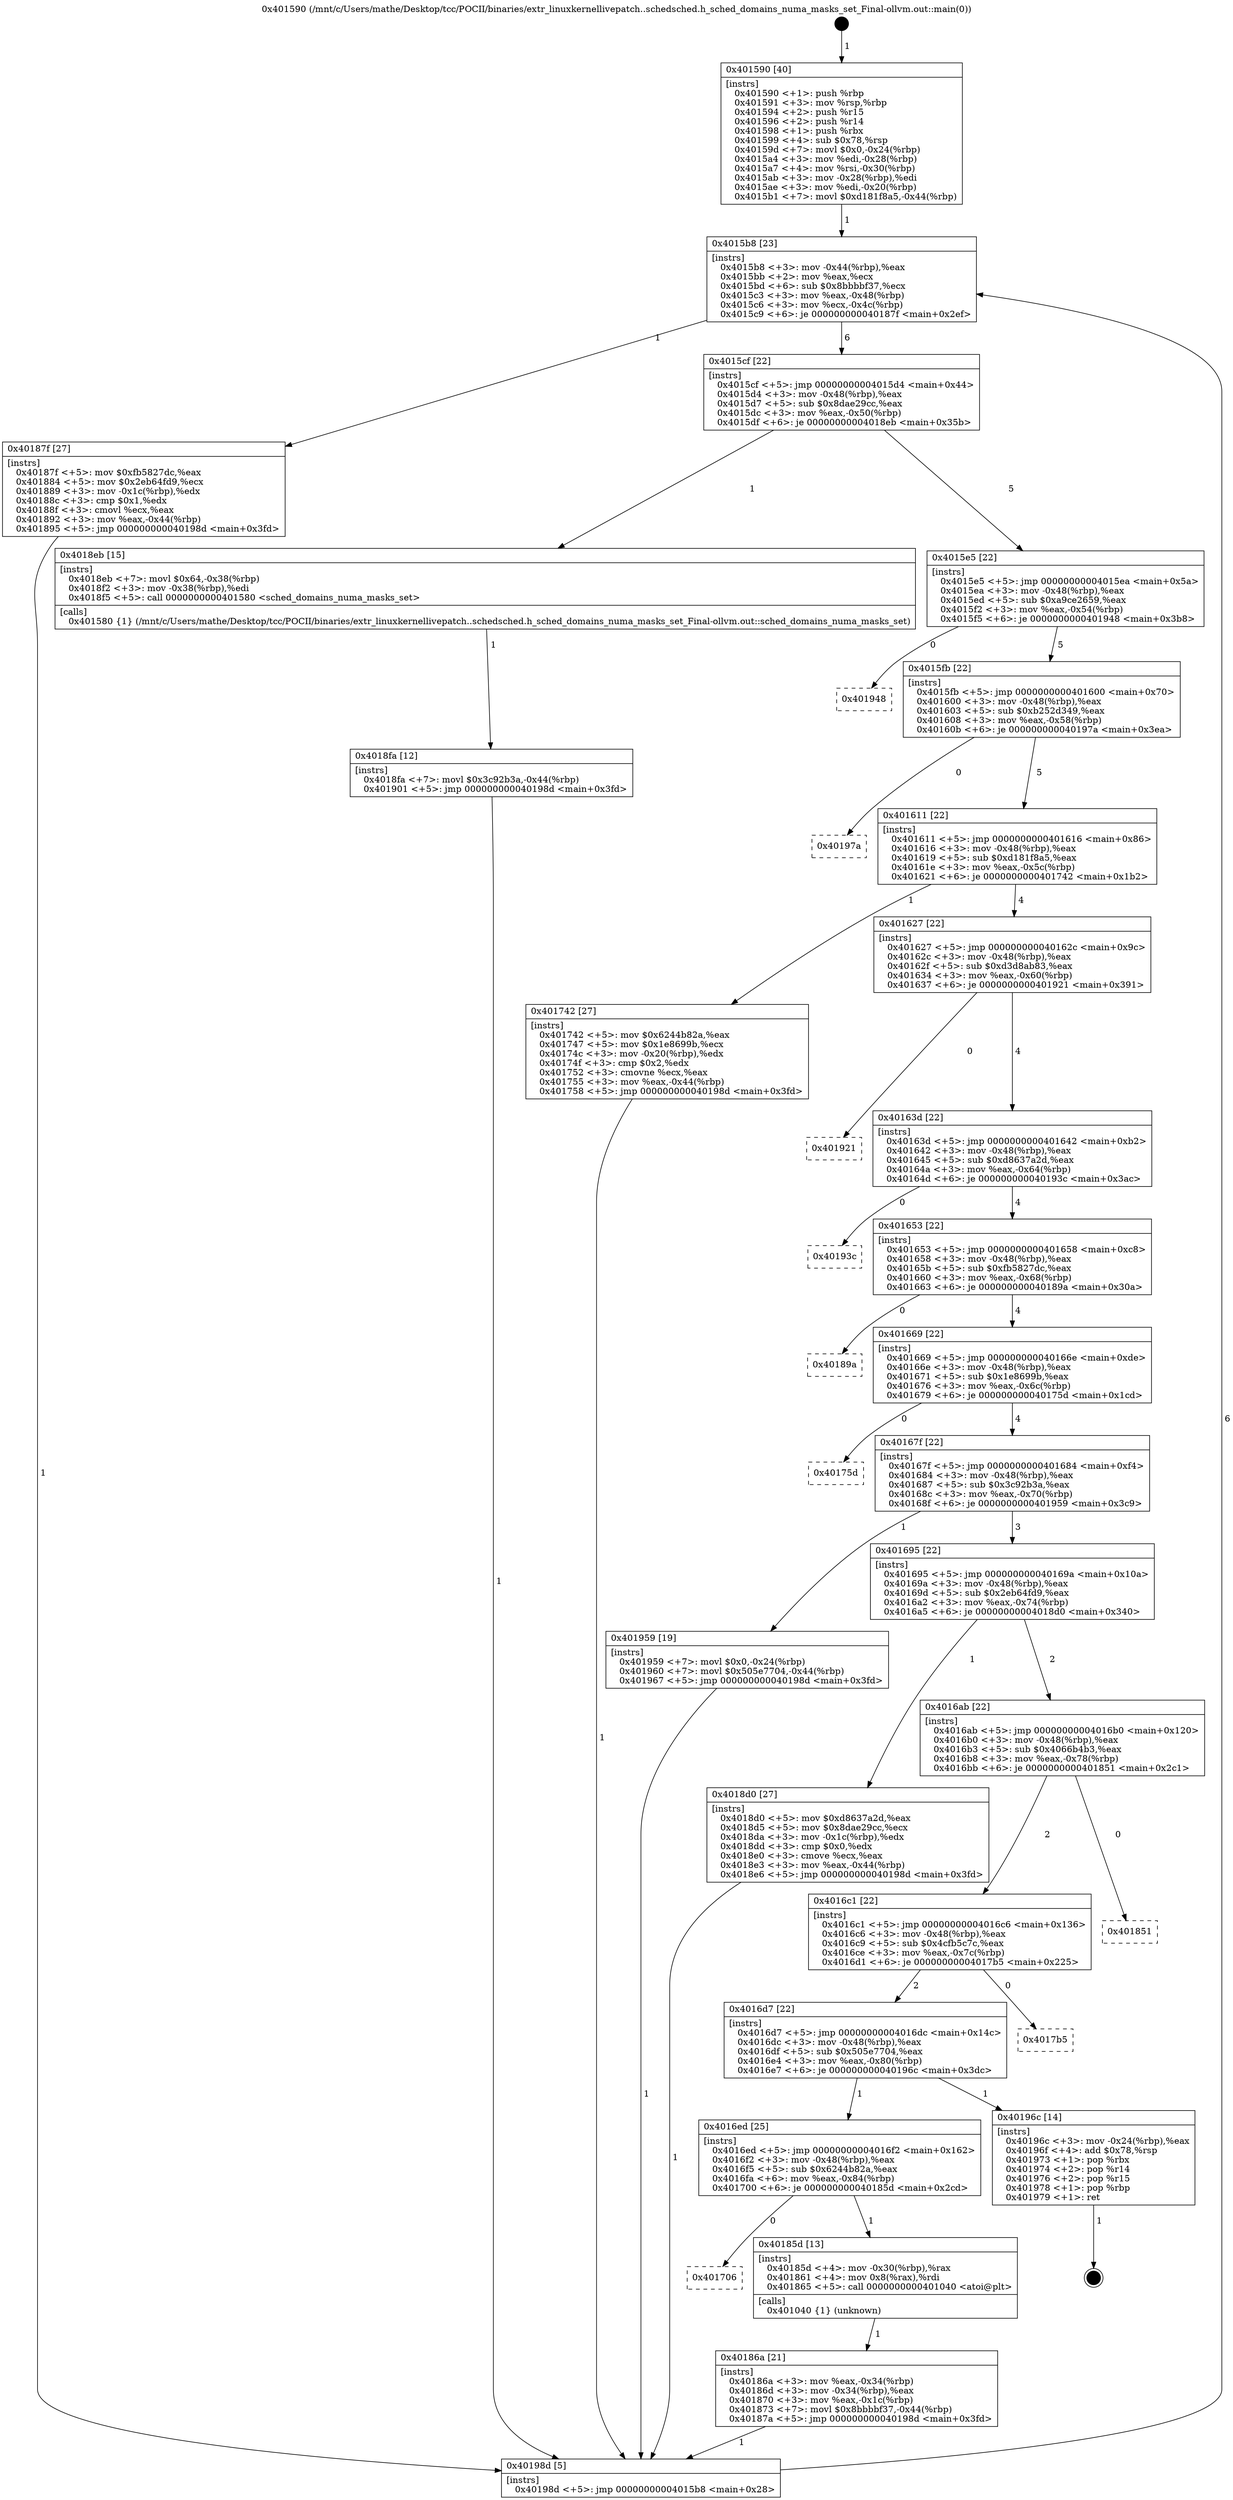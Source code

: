 digraph "0x401590" {
  label = "0x401590 (/mnt/c/Users/mathe/Desktop/tcc/POCII/binaries/extr_linuxkernellivepatch..schedsched.h_sched_domains_numa_masks_set_Final-ollvm.out::main(0))"
  labelloc = "t"
  node[shape=record]

  Entry [label="",width=0.3,height=0.3,shape=circle,fillcolor=black,style=filled]
  "0x4015b8" [label="{
     0x4015b8 [23]\l
     | [instrs]\l
     &nbsp;&nbsp;0x4015b8 \<+3\>: mov -0x44(%rbp),%eax\l
     &nbsp;&nbsp;0x4015bb \<+2\>: mov %eax,%ecx\l
     &nbsp;&nbsp;0x4015bd \<+6\>: sub $0x8bbbbf37,%ecx\l
     &nbsp;&nbsp;0x4015c3 \<+3\>: mov %eax,-0x48(%rbp)\l
     &nbsp;&nbsp;0x4015c6 \<+3\>: mov %ecx,-0x4c(%rbp)\l
     &nbsp;&nbsp;0x4015c9 \<+6\>: je 000000000040187f \<main+0x2ef\>\l
  }"]
  "0x40187f" [label="{
     0x40187f [27]\l
     | [instrs]\l
     &nbsp;&nbsp;0x40187f \<+5\>: mov $0xfb5827dc,%eax\l
     &nbsp;&nbsp;0x401884 \<+5\>: mov $0x2eb64fd9,%ecx\l
     &nbsp;&nbsp;0x401889 \<+3\>: mov -0x1c(%rbp),%edx\l
     &nbsp;&nbsp;0x40188c \<+3\>: cmp $0x1,%edx\l
     &nbsp;&nbsp;0x40188f \<+3\>: cmovl %ecx,%eax\l
     &nbsp;&nbsp;0x401892 \<+3\>: mov %eax,-0x44(%rbp)\l
     &nbsp;&nbsp;0x401895 \<+5\>: jmp 000000000040198d \<main+0x3fd\>\l
  }"]
  "0x4015cf" [label="{
     0x4015cf [22]\l
     | [instrs]\l
     &nbsp;&nbsp;0x4015cf \<+5\>: jmp 00000000004015d4 \<main+0x44\>\l
     &nbsp;&nbsp;0x4015d4 \<+3\>: mov -0x48(%rbp),%eax\l
     &nbsp;&nbsp;0x4015d7 \<+5\>: sub $0x8dae29cc,%eax\l
     &nbsp;&nbsp;0x4015dc \<+3\>: mov %eax,-0x50(%rbp)\l
     &nbsp;&nbsp;0x4015df \<+6\>: je 00000000004018eb \<main+0x35b\>\l
  }"]
  Exit [label="",width=0.3,height=0.3,shape=circle,fillcolor=black,style=filled,peripheries=2]
  "0x4018eb" [label="{
     0x4018eb [15]\l
     | [instrs]\l
     &nbsp;&nbsp;0x4018eb \<+7\>: movl $0x64,-0x38(%rbp)\l
     &nbsp;&nbsp;0x4018f2 \<+3\>: mov -0x38(%rbp),%edi\l
     &nbsp;&nbsp;0x4018f5 \<+5\>: call 0000000000401580 \<sched_domains_numa_masks_set\>\l
     | [calls]\l
     &nbsp;&nbsp;0x401580 \{1\} (/mnt/c/Users/mathe/Desktop/tcc/POCII/binaries/extr_linuxkernellivepatch..schedsched.h_sched_domains_numa_masks_set_Final-ollvm.out::sched_domains_numa_masks_set)\l
  }"]
  "0x4015e5" [label="{
     0x4015e5 [22]\l
     | [instrs]\l
     &nbsp;&nbsp;0x4015e5 \<+5\>: jmp 00000000004015ea \<main+0x5a\>\l
     &nbsp;&nbsp;0x4015ea \<+3\>: mov -0x48(%rbp),%eax\l
     &nbsp;&nbsp;0x4015ed \<+5\>: sub $0xa9ce2659,%eax\l
     &nbsp;&nbsp;0x4015f2 \<+3\>: mov %eax,-0x54(%rbp)\l
     &nbsp;&nbsp;0x4015f5 \<+6\>: je 0000000000401948 \<main+0x3b8\>\l
  }"]
  "0x4018fa" [label="{
     0x4018fa [12]\l
     | [instrs]\l
     &nbsp;&nbsp;0x4018fa \<+7\>: movl $0x3c92b3a,-0x44(%rbp)\l
     &nbsp;&nbsp;0x401901 \<+5\>: jmp 000000000040198d \<main+0x3fd\>\l
  }"]
  "0x401948" [label="{
     0x401948\l
  }", style=dashed]
  "0x4015fb" [label="{
     0x4015fb [22]\l
     | [instrs]\l
     &nbsp;&nbsp;0x4015fb \<+5\>: jmp 0000000000401600 \<main+0x70\>\l
     &nbsp;&nbsp;0x401600 \<+3\>: mov -0x48(%rbp),%eax\l
     &nbsp;&nbsp;0x401603 \<+5\>: sub $0xb252d349,%eax\l
     &nbsp;&nbsp;0x401608 \<+3\>: mov %eax,-0x58(%rbp)\l
     &nbsp;&nbsp;0x40160b \<+6\>: je 000000000040197a \<main+0x3ea\>\l
  }"]
  "0x40186a" [label="{
     0x40186a [21]\l
     | [instrs]\l
     &nbsp;&nbsp;0x40186a \<+3\>: mov %eax,-0x34(%rbp)\l
     &nbsp;&nbsp;0x40186d \<+3\>: mov -0x34(%rbp),%eax\l
     &nbsp;&nbsp;0x401870 \<+3\>: mov %eax,-0x1c(%rbp)\l
     &nbsp;&nbsp;0x401873 \<+7\>: movl $0x8bbbbf37,-0x44(%rbp)\l
     &nbsp;&nbsp;0x40187a \<+5\>: jmp 000000000040198d \<main+0x3fd\>\l
  }"]
  "0x40197a" [label="{
     0x40197a\l
  }", style=dashed]
  "0x401611" [label="{
     0x401611 [22]\l
     | [instrs]\l
     &nbsp;&nbsp;0x401611 \<+5\>: jmp 0000000000401616 \<main+0x86\>\l
     &nbsp;&nbsp;0x401616 \<+3\>: mov -0x48(%rbp),%eax\l
     &nbsp;&nbsp;0x401619 \<+5\>: sub $0xd181f8a5,%eax\l
     &nbsp;&nbsp;0x40161e \<+3\>: mov %eax,-0x5c(%rbp)\l
     &nbsp;&nbsp;0x401621 \<+6\>: je 0000000000401742 \<main+0x1b2\>\l
  }"]
  "0x401706" [label="{
     0x401706\l
  }", style=dashed]
  "0x401742" [label="{
     0x401742 [27]\l
     | [instrs]\l
     &nbsp;&nbsp;0x401742 \<+5\>: mov $0x6244b82a,%eax\l
     &nbsp;&nbsp;0x401747 \<+5\>: mov $0x1e8699b,%ecx\l
     &nbsp;&nbsp;0x40174c \<+3\>: mov -0x20(%rbp),%edx\l
     &nbsp;&nbsp;0x40174f \<+3\>: cmp $0x2,%edx\l
     &nbsp;&nbsp;0x401752 \<+3\>: cmovne %ecx,%eax\l
     &nbsp;&nbsp;0x401755 \<+3\>: mov %eax,-0x44(%rbp)\l
     &nbsp;&nbsp;0x401758 \<+5\>: jmp 000000000040198d \<main+0x3fd\>\l
  }"]
  "0x401627" [label="{
     0x401627 [22]\l
     | [instrs]\l
     &nbsp;&nbsp;0x401627 \<+5\>: jmp 000000000040162c \<main+0x9c\>\l
     &nbsp;&nbsp;0x40162c \<+3\>: mov -0x48(%rbp),%eax\l
     &nbsp;&nbsp;0x40162f \<+5\>: sub $0xd3d8ab83,%eax\l
     &nbsp;&nbsp;0x401634 \<+3\>: mov %eax,-0x60(%rbp)\l
     &nbsp;&nbsp;0x401637 \<+6\>: je 0000000000401921 \<main+0x391\>\l
  }"]
  "0x40198d" [label="{
     0x40198d [5]\l
     | [instrs]\l
     &nbsp;&nbsp;0x40198d \<+5\>: jmp 00000000004015b8 \<main+0x28\>\l
  }"]
  "0x401590" [label="{
     0x401590 [40]\l
     | [instrs]\l
     &nbsp;&nbsp;0x401590 \<+1\>: push %rbp\l
     &nbsp;&nbsp;0x401591 \<+3\>: mov %rsp,%rbp\l
     &nbsp;&nbsp;0x401594 \<+2\>: push %r15\l
     &nbsp;&nbsp;0x401596 \<+2\>: push %r14\l
     &nbsp;&nbsp;0x401598 \<+1\>: push %rbx\l
     &nbsp;&nbsp;0x401599 \<+4\>: sub $0x78,%rsp\l
     &nbsp;&nbsp;0x40159d \<+7\>: movl $0x0,-0x24(%rbp)\l
     &nbsp;&nbsp;0x4015a4 \<+3\>: mov %edi,-0x28(%rbp)\l
     &nbsp;&nbsp;0x4015a7 \<+4\>: mov %rsi,-0x30(%rbp)\l
     &nbsp;&nbsp;0x4015ab \<+3\>: mov -0x28(%rbp),%edi\l
     &nbsp;&nbsp;0x4015ae \<+3\>: mov %edi,-0x20(%rbp)\l
     &nbsp;&nbsp;0x4015b1 \<+7\>: movl $0xd181f8a5,-0x44(%rbp)\l
  }"]
  "0x40185d" [label="{
     0x40185d [13]\l
     | [instrs]\l
     &nbsp;&nbsp;0x40185d \<+4\>: mov -0x30(%rbp),%rax\l
     &nbsp;&nbsp;0x401861 \<+4\>: mov 0x8(%rax),%rdi\l
     &nbsp;&nbsp;0x401865 \<+5\>: call 0000000000401040 \<atoi@plt\>\l
     | [calls]\l
     &nbsp;&nbsp;0x401040 \{1\} (unknown)\l
  }"]
  "0x401921" [label="{
     0x401921\l
  }", style=dashed]
  "0x40163d" [label="{
     0x40163d [22]\l
     | [instrs]\l
     &nbsp;&nbsp;0x40163d \<+5\>: jmp 0000000000401642 \<main+0xb2\>\l
     &nbsp;&nbsp;0x401642 \<+3\>: mov -0x48(%rbp),%eax\l
     &nbsp;&nbsp;0x401645 \<+5\>: sub $0xd8637a2d,%eax\l
     &nbsp;&nbsp;0x40164a \<+3\>: mov %eax,-0x64(%rbp)\l
     &nbsp;&nbsp;0x40164d \<+6\>: je 000000000040193c \<main+0x3ac\>\l
  }"]
  "0x4016ed" [label="{
     0x4016ed [25]\l
     | [instrs]\l
     &nbsp;&nbsp;0x4016ed \<+5\>: jmp 00000000004016f2 \<main+0x162\>\l
     &nbsp;&nbsp;0x4016f2 \<+3\>: mov -0x48(%rbp),%eax\l
     &nbsp;&nbsp;0x4016f5 \<+5\>: sub $0x6244b82a,%eax\l
     &nbsp;&nbsp;0x4016fa \<+6\>: mov %eax,-0x84(%rbp)\l
     &nbsp;&nbsp;0x401700 \<+6\>: je 000000000040185d \<main+0x2cd\>\l
  }"]
  "0x40193c" [label="{
     0x40193c\l
  }", style=dashed]
  "0x401653" [label="{
     0x401653 [22]\l
     | [instrs]\l
     &nbsp;&nbsp;0x401653 \<+5\>: jmp 0000000000401658 \<main+0xc8\>\l
     &nbsp;&nbsp;0x401658 \<+3\>: mov -0x48(%rbp),%eax\l
     &nbsp;&nbsp;0x40165b \<+5\>: sub $0xfb5827dc,%eax\l
     &nbsp;&nbsp;0x401660 \<+3\>: mov %eax,-0x68(%rbp)\l
     &nbsp;&nbsp;0x401663 \<+6\>: je 000000000040189a \<main+0x30a\>\l
  }"]
  "0x40196c" [label="{
     0x40196c [14]\l
     | [instrs]\l
     &nbsp;&nbsp;0x40196c \<+3\>: mov -0x24(%rbp),%eax\l
     &nbsp;&nbsp;0x40196f \<+4\>: add $0x78,%rsp\l
     &nbsp;&nbsp;0x401973 \<+1\>: pop %rbx\l
     &nbsp;&nbsp;0x401974 \<+2\>: pop %r14\l
     &nbsp;&nbsp;0x401976 \<+2\>: pop %r15\l
     &nbsp;&nbsp;0x401978 \<+1\>: pop %rbp\l
     &nbsp;&nbsp;0x401979 \<+1\>: ret\l
  }"]
  "0x40189a" [label="{
     0x40189a\l
  }", style=dashed]
  "0x401669" [label="{
     0x401669 [22]\l
     | [instrs]\l
     &nbsp;&nbsp;0x401669 \<+5\>: jmp 000000000040166e \<main+0xde\>\l
     &nbsp;&nbsp;0x40166e \<+3\>: mov -0x48(%rbp),%eax\l
     &nbsp;&nbsp;0x401671 \<+5\>: sub $0x1e8699b,%eax\l
     &nbsp;&nbsp;0x401676 \<+3\>: mov %eax,-0x6c(%rbp)\l
     &nbsp;&nbsp;0x401679 \<+6\>: je 000000000040175d \<main+0x1cd\>\l
  }"]
  "0x4016d7" [label="{
     0x4016d7 [22]\l
     | [instrs]\l
     &nbsp;&nbsp;0x4016d7 \<+5\>: jmp 00000000004016dc \<main+0x14c\>\l
     &nbsp;&nbsp;0x4016dc \<+3\>: mov -0x48(%rbp),%eax\l
     &nbsp;&nbsp;0x4016df \<+5\>: sub $0x505e7704,%eax\l
     &nbsp;&nbsp;0x4016e4 \<+3\>: mov %eax,-0x80(%rbp)\l
     &nbsp;&nbsp;0x4016e7 \<+6\>: je 000000000040196c \<main+0x3dc\>\l
  }"]
  "0x40175d" [label="{
     0x40175d\l
  }", style=dashed]
  "0x40167f" [label="{
     0x40167f [22]\l
     | [instrs]\l
     &nbsp;&nbsp;0x40167f \<+5\>: jmp 0000000000401684 \<main+0xf4\>\l
     &nbsp;&nbsp;0x401684 \<+3\>: mov -0x48(%rbp),%eax\l
     &nbsp;&nbsp;0x401687 \<+5\>: sub $0x3c92b3a,%eax\l
     &nbsp;&nbsp;0x40168c \<+3\>: mov %eax,-0x70(%rbp)\l
     &nbsp;&nbsp;0x40168f \<+6\>: je 0000000000401959 \<main+0x3c9\>\l
  }"]
  "0x4017b5" [label="{
     0x4017b5\l
  }", style=dashed]
  "0x401959" [label="{
     0x401959 [19]\l
     | [instrs]\l
     &nbsp;&nbsp;0x401959 \<+7\>: movl $0x0,-0x24(%rbp)\l
     &nbsp;&nbsp;0x401960 \<+7\>: movl $0x505e7704,-0x44(%rbp)\l
     &nbsp;&nbsp;0x401967 \<+5\>: jmp 000000000040198d \<main+0x3fd\>\l
  }"]
  "0x401695" [label="{
     0x401695 [22]\l
     | [instrs]\l
     &nbsp;&nbsp;0x401695 \<+5\>: jmp 000000000040169a \<main+0x10a\>\l
     &nbsp;&nbsp;0x40169a \<+3\>: mov -0x48(%rbp),%eax\l
     &nbsp;&nbsp;0x40169d \<+5\>: sub $0x2eb64fd9,%eax\l
     &nbsp;&nbsp;0x4016a2 \<+3\>: mov %eax,-0x74(%rbp)\l
     &nbsp;&nbsp;0x4016a5 \<+6\>: je 00000000004018d0 \<main+0x340\>\l
  }"]
  "0x4016c1" [label="{
     0x4016c1 [22]\l
     | [instrs]\l
     &nbsp;&nbsp;0x4016c1 \<+5\>: jmp 00000000004016c6 \<main+0x136\>\l
     &nbsp;&nbsp;0x4016c6 \<+3\>: mov -0x48(%rbp),%eax\l
     &nbsp;&nbsp;0x4016c9 \<+5\>: sub $0x4cfb5c7c,%eax\l
     &nbsp;&nbsp;0x4016ce \<+3\>: mov %eax,-0x7c(%rbp)\l
     &nbsp;&nbsp;0x4016d1 \<+6\>: je 00000000004017b5 \<main+0x225\>\l
  }"]
  "0x4018d0" [label="{
     0x4018d0 [27]\l
     | [instrs]\l
     &nbsp;&nbsp;0x4018d0 \<+5\>: mov $0xd8637a2d,%eax\l
     &nbsp;&nbsp;0x4018d5 \<+5\>: mov $0x8dae29cc,%ecx\l
     &nbsp;&nbsp;0x4018da \<+3\>: mov -0x1c(%rbp),%edx\l
     &nbsp;&nbsp;0x4018dd \<+3\>: cmp $0x0,%edx\l
     &nbsp;&nbsp;0x4018e0 \<+3\>: cmove %ecx,%eax\l
     &nbsp;&nbsp;0x4018e3 \<+3\>: mov %eax,-0x44(%rbp)\l
     &nbsp;&nbsp;0x4018e6 \<+5\>: jmp 000000000040198d \<main+0x3fd\>\l
  }"]
  "0x4016ab" [label="{
     0x4016ab [22]\l
     | [instrs]\l
     &nbsp;&nbsp;0x4016ab \<+5\>: jmp 00000000004016b0 \<main+0x120\>\l
     &nbsp;&nbsp;0x4016b0 \<+3\>: mov -0x48(%rbp),%eax\l
     &nbsp;&nbsp;0x4016b3 \<+5\>: sub $0x4066b4b3,%eax\l
     &nbsp;&nbsp;0x4016b8 \<+3\>: mov %eax,-0x78(%rbp)\l
     &nbsp;&nbsp;0x4016bb \<+6\>: je 0000000000401851 \<main+0x2c1\>\l
  }"]
  "0x401851" [label="{
     0x401851\l
  }", style=dashed]
  Entry -> "0x401590" [label=" 1"]
  "0x4015b8" -> "0x40187f" [label=" 1"]
  "0x4015b8" -> "0x4015cf" [label=" 6"]
  "0x40196c" -> Exit [label=" 1"]
  "0x4015cf" -> "0x4018eb" [label=" 1"]
  "0x4015cf" -> "0x4015e5" [label=" 5"]
  "0x401959" -> "0x40198d" [label=" 1"]
  "0x4015e5" -> "0x401948" [label=" 0"]
  "0x4015e5" -> "0x4015fb" [label=" 5"]
  "0x4018fa" -> "0x40198d" [label=" 1"]
  "0x4015fb" -> "0x40197a" [label=" 0"]
  "0x4015fb" -> "0x401611" [label=" 5"]
  "0x4018eb" -> "0x4018fa" [label=" 1"]
  "0x401611" -> "0x401742" [label=" 1"]
  "0x401611" -> "0x401627" [label=" 4"]
  "0x401742" -> "0x40198d" [label=" 1"]
  "0x401590" -> "0x4015b8" [label=" 1"]
  "0x40198d" -> "0x4015b8" [label=" 6"]
  "0x4018d0" -> "0x40198d" [label=" 1"]
  "0x401627" -> "0x401921" [label=" 0"]
  "0x401627" -> "0x40163d" [label=" 4"]
  "0x40187f" -> "0x40198d" [label=" 1"]
  "0x40163d" -> "0x40193c" [label=" 0"]
  "0x40163d" -> "0x401653" [label=" 4"]
  "0x40185d" -> "0x40186a" [label=" 1"]
  "0x401653" -> "0x40189a" [label=" 0"]
  "0x401653" -> "0x401669" [label=" 4"]
  "0x4016ed" -> "0x401706" [label=" 0"]
  "0x401669" -> "0x40175d" [label=" 0"]
  "0x401669" -> "0x40167f" [label=" 4"]
  "0x40186a" -> "0x40198d" [label=" 1"]
  "0x40167f" -> "0x401959" [label=" 1"]
  "0x40167f" -> "0x401695" [label=" 3"]
  "0x4016d7" -> "0x4016ed" [label=" 1"]
  "0x401695" -> "0x4018d0" [label=" 1"]
  "0x401695" -> "0x4016ab" [label=" 2"]
  "0x4016ed" -> "0x40185d" [label=" 1"]
  "0x4016ab" -> "0x401851" [label=" 0"]
  "0x4016ab" -> "0x4016c1" [label=" 2"]
  "0x4016d7" -> "0x40196c" [label=" 1"]
  "0x4016c1" -> "0x4017b5" [label=" 0"]
  "0x4016c1" -> "0x4016d7" [label=" 2"]
}
